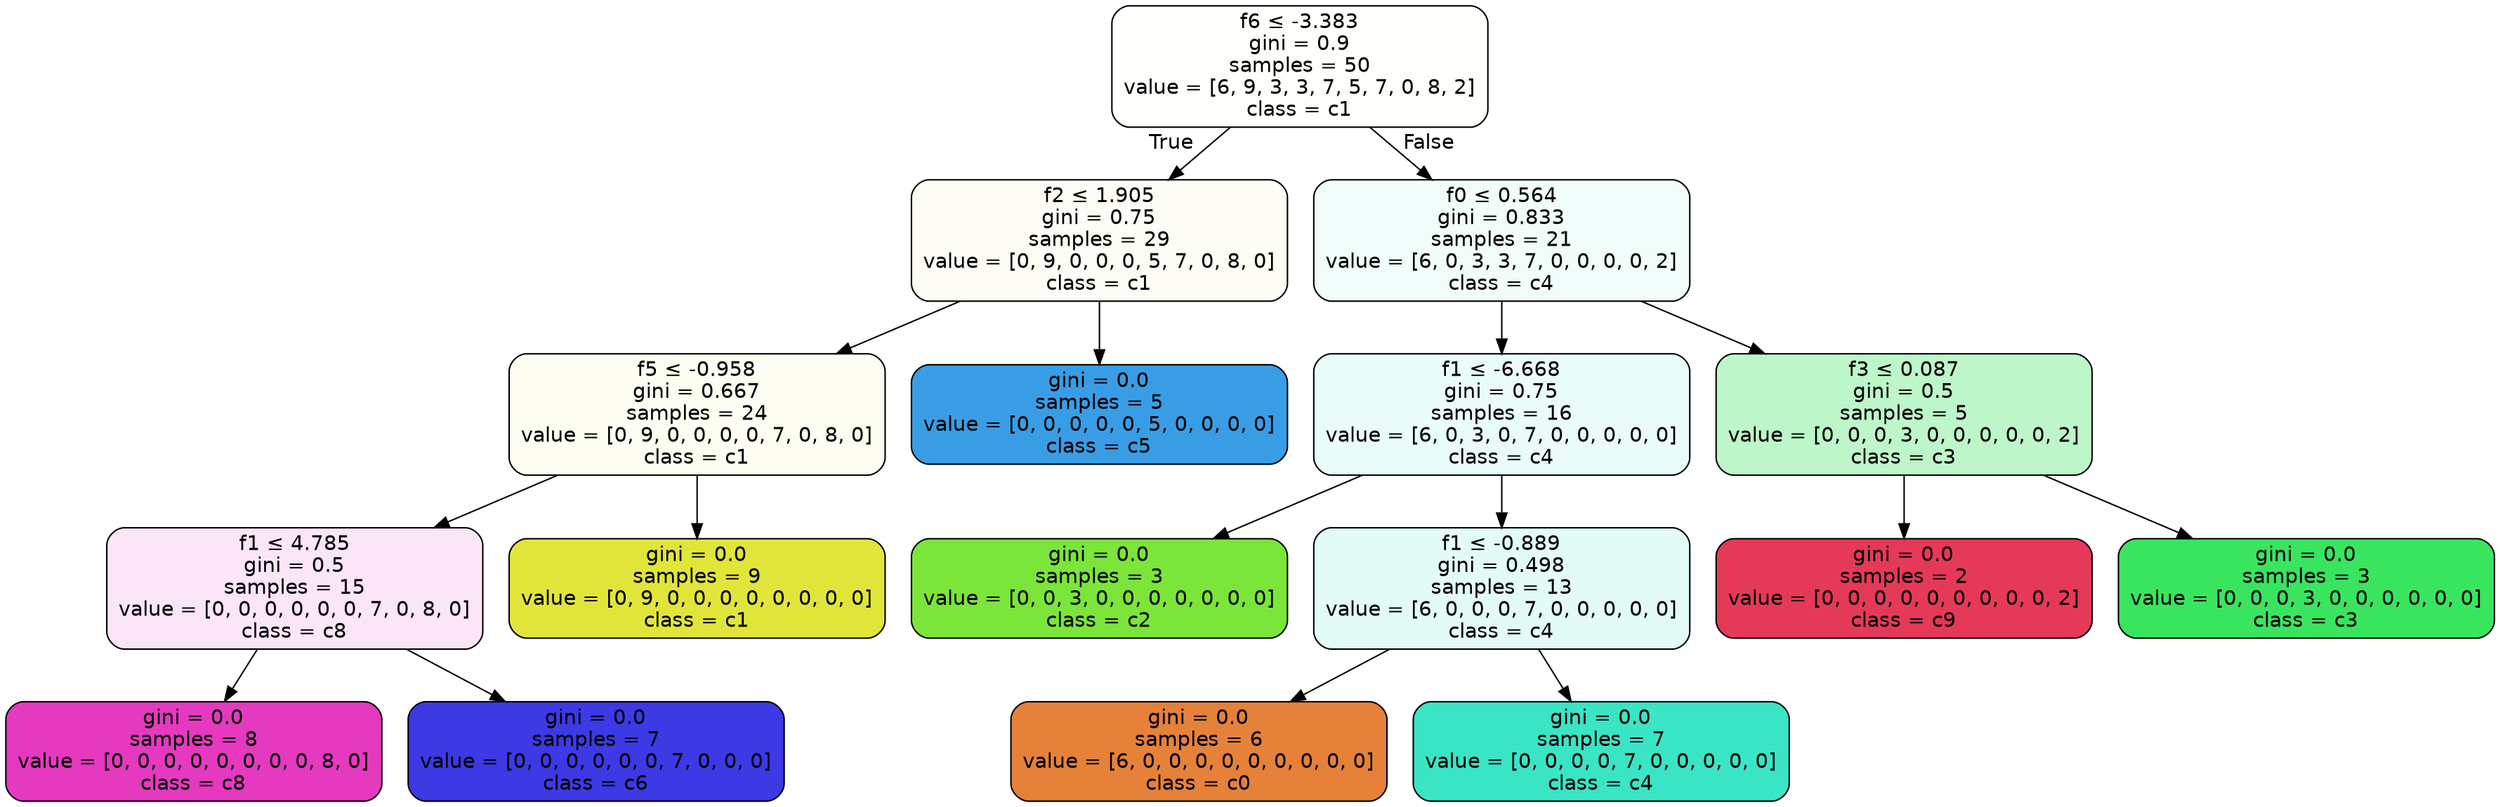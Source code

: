 digraph Tree {
node [shape=box, style="filled, rounded", color="black", fontname=helvetica] ;
edge [fontname=helvetica] ;
0 [label=<f6 &le; -3.383<br/>gini = 0.9<br/>samples = 50<br/>value = [6, 9, 3, 3, 7, 5, 7, 0, 8, 2]<br/>class = c1>, fillcolor="#e2e53906"] ;
1 [label=<f2 &le; 1.905<br/>gini = 0.75<br/>samples = 29<br/>value = [0, 9, 0, 0, 0, 5, 7, 0, 8, 0]<br/>class = c1>, fillcolor="#e2e5390c"] ;
0 -> 1 [labeldistance=2.5, labelangle=45, headlabel="True"] ;
2 [label=<f5 &le; -0.958<br/>gini = 0.667<br/>samples = 24<br/>value = [0, 9, 0, 0, 0, 0, 7, 0, 8, 0]<br/>class = c1>, fillcolor="#e2e53910"] ;
1 -> 2 ;
3 [label=<f1 &le; 4.785<br/>gini = 0.5<br/>samples = 15<br/>value = [0, 0, 0, 0, 0, 0, 7, 0, 8, 0]<br/>class = c8>, fillcolor="#e539c020"] ;
2 -> 3 ;
4 [label=<gini = 0.0<br/>samples = 8<br/>value = [0, 0, 0, 0, 0, 0, 0, 0, 8, 0]<br/>class = c8>, fillcolor="#e539c0ff"] ;
3 -> 4 ;
5 [label=<gini = 0.0<br/>samples = 7<br/>value = [0, 0, 0, 0, 0, 0, 7, 0, 0, 0]<br/>class = c6>, fillcolor="#3c39e5ff"] ;
3 -> 5 ;
6 [label=<gini = 0.0<br/>samples = 9<br/>value = [0, 9, 0, 0, 0, 0, 0, 0, 0, 0]<br/>class = c1>, fillcolor="#e2e539ff"] ;
2 -> 6 ;
7 [label=<gini = 0.0<br/>samples = 5<br/>value = [0, 0, 0, 0, 0, 5, 0, 0, 0, 0]<br/>class = c5>, fillcolor="#399de5ff"] ;
1 -> 7 ;
8 [label=<f0 &le; 0.564<br/>gini = 0.833<br/>samples = 21<br/>value = [6, 0, 3, 3, 7, 0, 0, 0, 0, 2]<br/>class = c4>, fillcolor="#39e5c511"] ;
0 -> 8 [labeldistance=2.5, labelangle=-45, headlabel="False"] ;
9 [label=<f1 &le; -6.668<br/>gini = 0.75<br/>samples = 16<br/>value = [6, 0, 3, 0, 7, 0, 0, 0, 0, 0]<br/>class = c4>, fillcolor="#39e5c51a"] ;
8 -> 9 ;
10 [label=<gini = 0.0<br/>samples = 3<br/>value = [0, 0, 3, 0, 0, 0, 0, 0, 0, 0]<br/>class = c2>, fillcolor="#7be539ff"] ;
9 -> 10 ;
11 [label=<f1 &le; -0.889<br/>gini = 0.498<br/>samples = 13<br/>value = [6, 0, 0, 0, 7, 0, 0, 0, 0, 0]<br/>class = c4>, fillcolor="#39e5c524"] ;
9 -> 11 ;
12 [label=<gini = 0.0<br/>samples = 6<br/>value = [6, 0, 0, 0, 0, 0, 0, 0, 0, 0]<br/>class = c0>, fillcolor="#e58139ff"] ;
11 -> 12 ;
13 [label=<gini = 0.0<br/>samples = 7<br/>value = [0, 0, 0, 0, 7, 0, 0, 0, 0, 0]<br/>class = c4>, fillcolor="#39e5c5ff"] ;
11 -> 13 ;
14 [label=<f3 &le; 0.087<br/>gini = 0.5<br/>samples = 5<br/>value = [0, 0, 0, 3, 0, 0, 0, 0, 0, 2]<br/>class = c3>, fillcolor="#39e55e55"] ;
8 -> 14 ;
15 [label=<gini = 0.0<br/>samples = 2<br/>value = [0, 0, 0, 0, 0, 0, 0, 0, 0, 2]<br/>class = c9>, fillcolor="#e53958ff"] ;
14 -> 15 ;
16 [label=<gini = 0.0<br/>samples = 3<br/>value = [0, 0, 0, 3, 0, 0, 0, 0, 0, 0]<br/>class = c3>, fillcolor="#39e55eff"] ;
14 -> 16 ;
}
